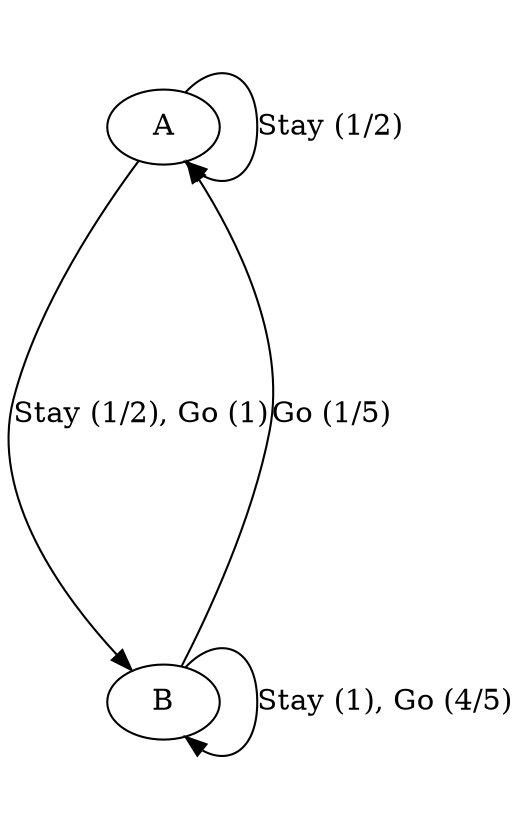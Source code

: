digraph {
    graph [ratio=2]
    A -> A [label="Stay (1/2)"]
    A -> B [label="Stay (1/2), Go (1)"]
    B -> A [label="Go (1/5)"]
    B -> B [label="Stay (1), Go (4/5)"]
}